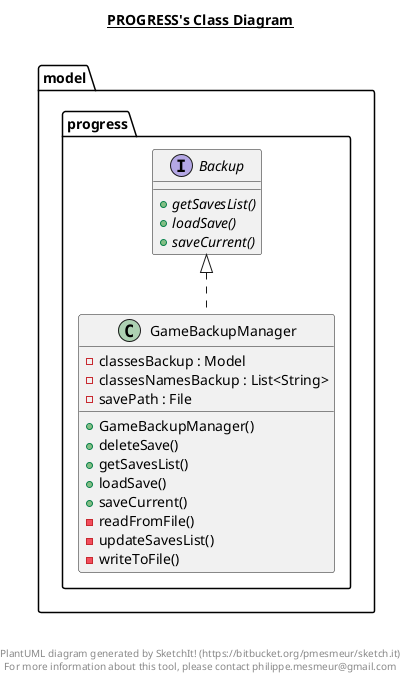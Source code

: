 @startuml

title __PROGRESS's Class Diagram__\n

  namespace model {
    namespace progress {
      interface model.progress.Backup {
          {abstract} + getSavesList()
          {abstract} + loadSave()
          {abstract} + saveCurrent()
      }
    }
  }
  

  namespace model {
    namespace progress {
      class model.progress.GameBackupManager {
          - classesBackup : Model
          - classesNamesBackup : List<String>
          - savePath : File
          + GameBackupManager()
          + deleteSave()
          + getSavesList()
          + loadSave()
          + saveCurrent()
          - readFromFile()
          - updateSavesList()
          - writeToFile()
      }
    }
  }
  

  model.progress.GameBackupManager .up.|> Backup


right footer


PlantUML diagram generated by SketchIt! (https://bitbucket.org/pmesmeur/sketch.it)
For more information about this tool, please contact philippe.mesmeur@gmail.com
endfooter

@enduml
